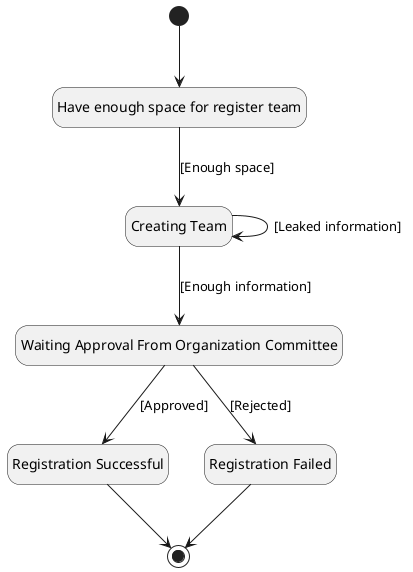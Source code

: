 @startuml Team Registration

hide empty description

state "Have enough space for register team" as Init
state "Creating Team" as Creating
state "Waiting Approval From Organization Committee" as Waiting
state "Registration Successful" as Successful
state "Registration Failed" as Failed




[*] --> Init

Init --> Creating : [Enough space]
Creating --> Waiting : [Enough information]
Creating --> Creating : [Leaked information]

Waiting --> Failed : [Rejected]
Failed --> [*]

Waiting --> Successful : [Approved]

Successful --> [*]

@enduml
